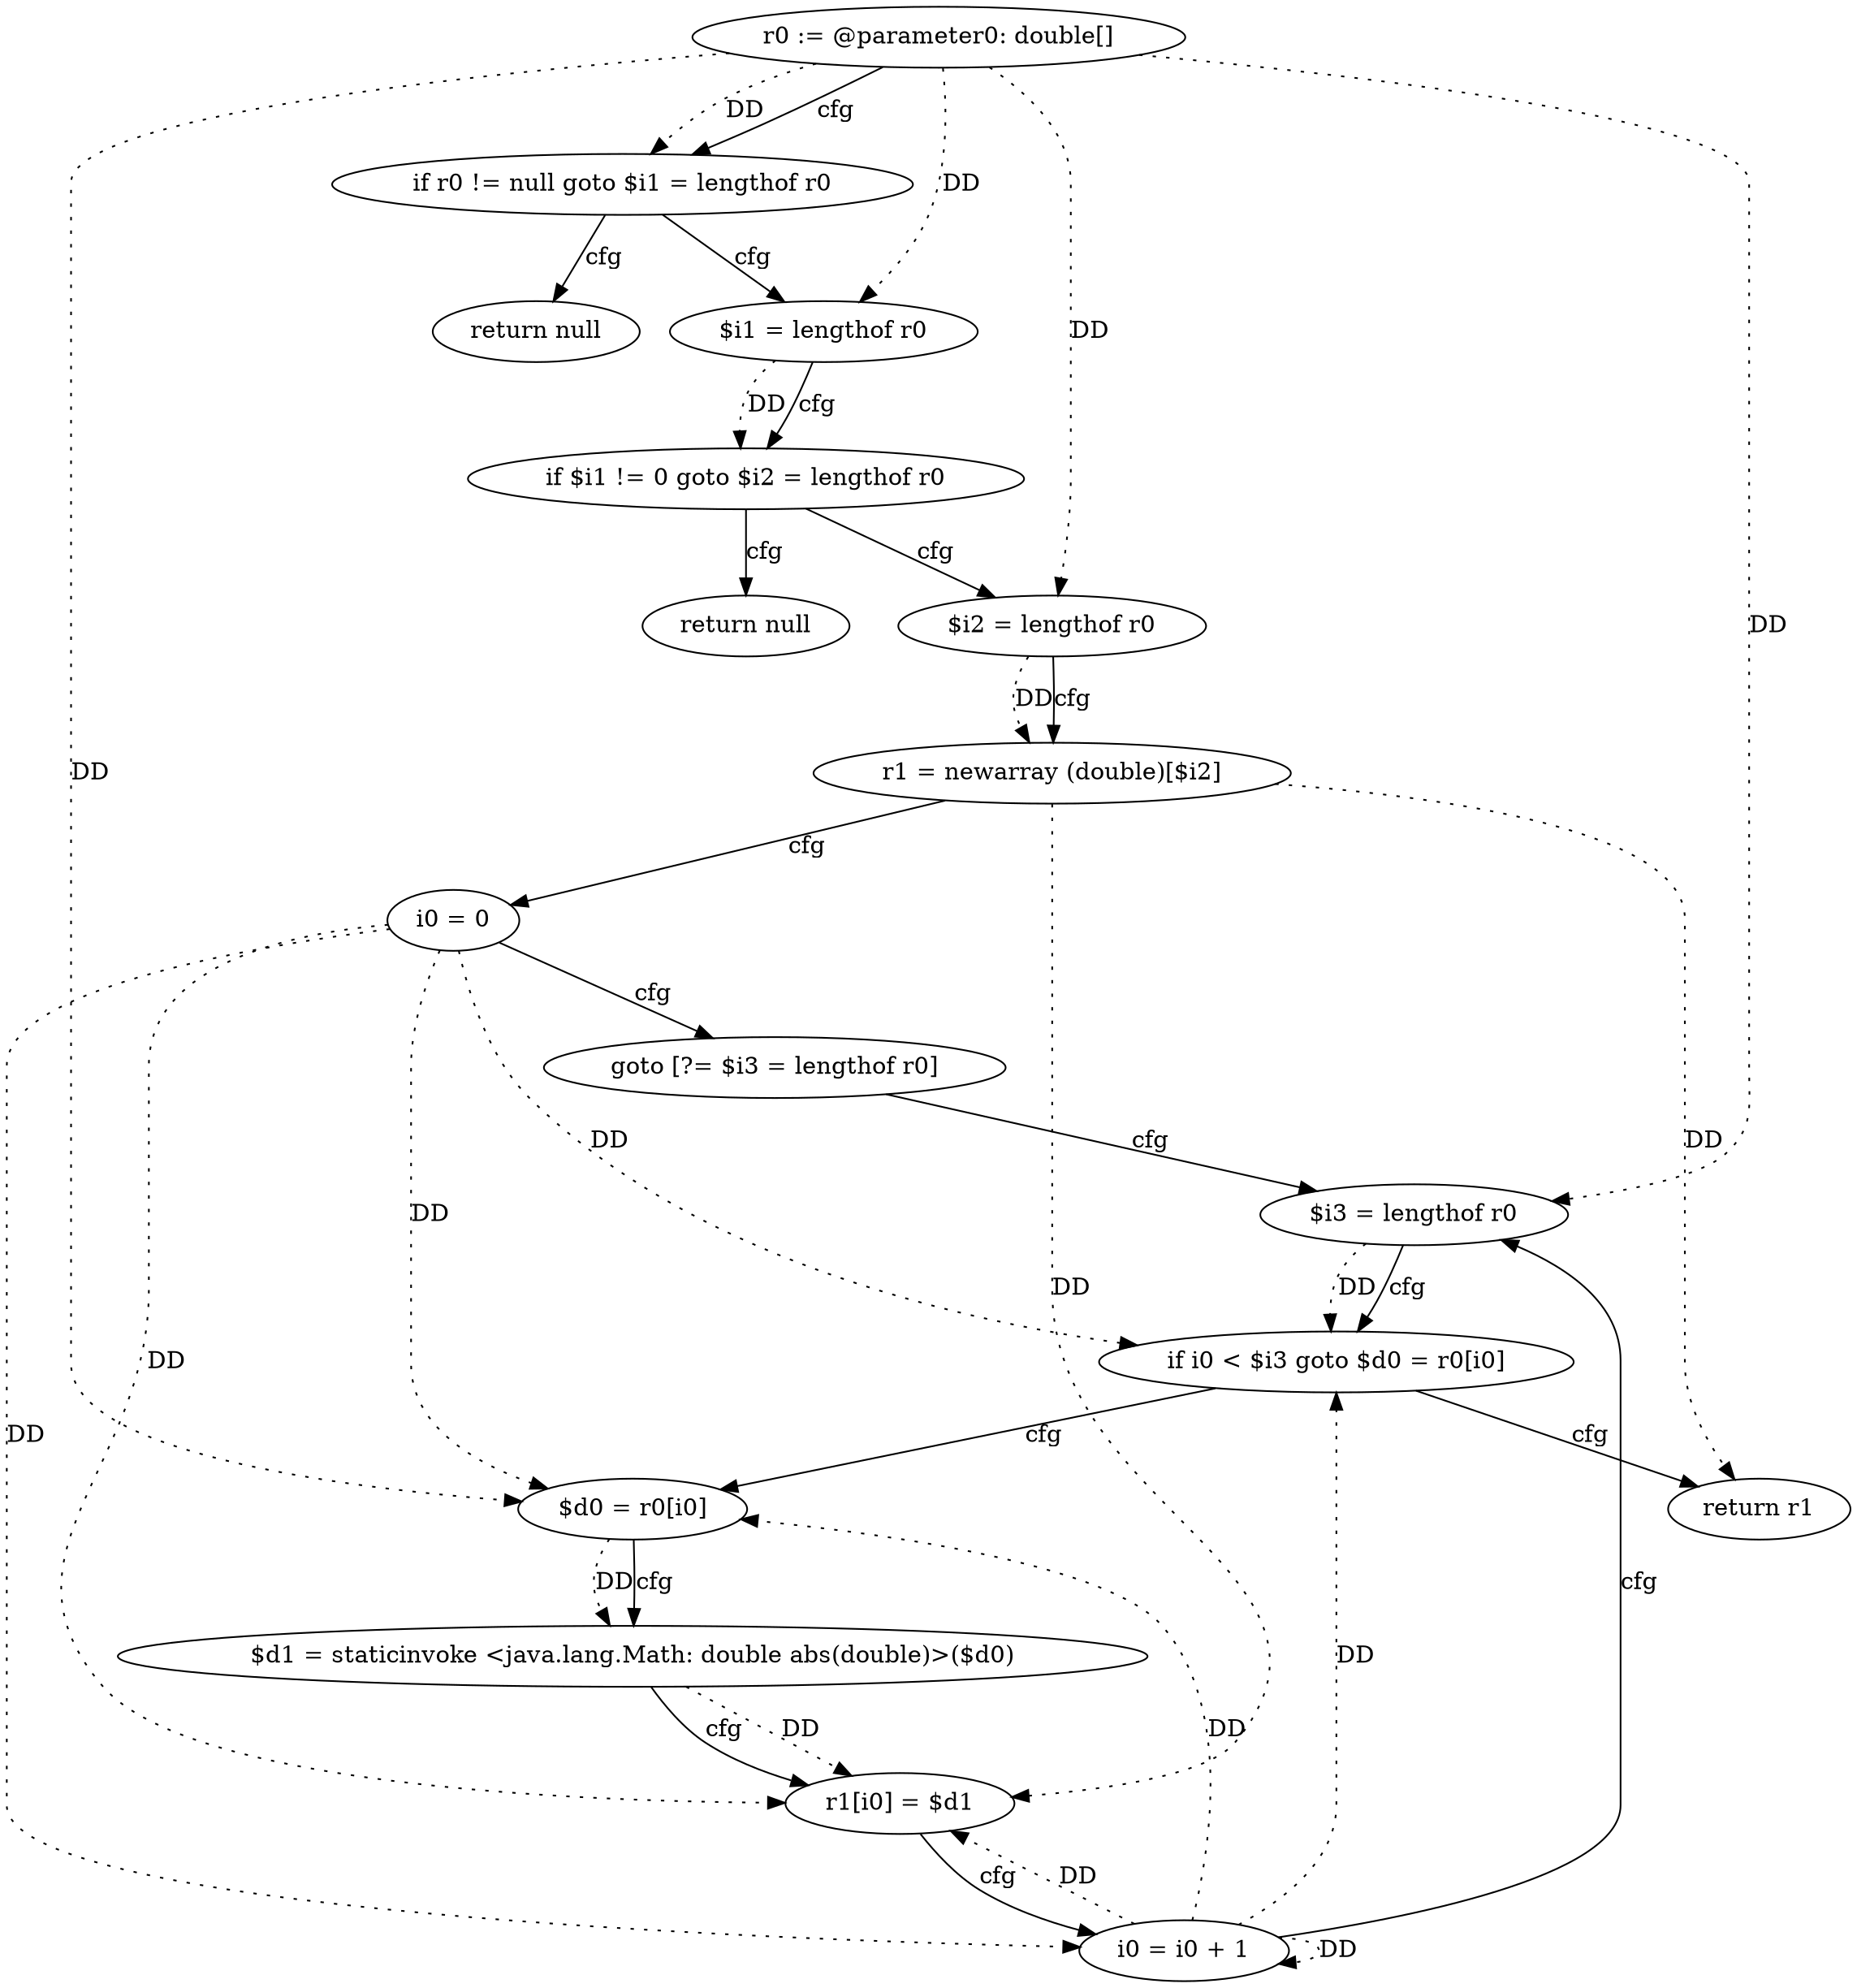 digraph "calculateAbsoluteDifferences" {
    "0" [label="r0 := @parameter0: double[]",];
    "1" [label="if r0 != null goto $i1 = lengthof r0",];
    "2" [label="return null",];
    "3" [label="$i1 = lengthof r0",];
    "4" [label="if $i1 != 0 goto $i2 = lengthof r0",];
    "5" [label="return null",];
    "6" [label="$i2 = lengthof r0",];
    "7" [label="r1 = newarray (double)[$i2]",];
    "8" [label="i0 = 0",];
    "9" [label="goto [?= $i3 = lengthof r0]",];
    "10" [label="$d0 = r0[i0]",];
    "11" [label="$d1 = staticinvoke <java.lang.Math: double abs(double)>($d0)",];
    "12" [label="r1[i0] = $d1",];
    "13" [label="i0 = i0 + 1",];
    "14" [label="$i3 = lengthof r0",];
    "15" [label="if i0 < $i3 goto $d0 = r0[i0]",];
    "16" [label="return r1",];
    "0"->"1" [label="DD",style=dotted,];
    "0"->"3" [label="DD",style=dotted,];
    "0"->"6" [label="DD",style=dotted,];
    "0"->"10" [label="DD",style=dotted,];
    "0"->"14" [label="DD",style=dotted,];
    "3"->"4" [label="DD",style=dotted,];
    "6"->"7" [label="DD",style=dotted,];
    "7"->"12" [label="DD",style=dotted,];
    "7"->"16" [label="DD",style=dotted,];
    "8"->"10" [label="DD",style=dotted,];
    "8"->"12" [label="DD",style=dotted,];
    "8"->"13" [label="DD",style=dotted,];
    "8"->"15" [label="DD",style=dotted,];
    "10"->"11" [label="DD",style=dotted,];
    "11"->"12" [label="DD",style=dotted,];
    "13"->"10" [label="DD",style=dotted,];
    "13"->"12" [label="DD",style=dotted,];
    "13"->"13" [label="DD",style=dotted,];
    "13"->"15" [label="DD",style=dotted,];
    "14"->"15" [label="DD",style=dotted,];
    "0"->"1" [label="cfg",];
    "1"->"2" [label="cfg",];
    "1"->"3" [label="cfg",];
    "3"->"4" [label="cfg",];
    "4"->"5" [label="cfg",];
    "4"->"6" [label="cfg",];
    "6"->"7" [label="cfg",];
    "7"->"8" [label="cfg",];
    "8"->"9" [label="cfg",];
    "9"->"14" [label="cfg",];
    "10"->"11" [label="cfg",];
    "11"->"12" [label="cfg",];
    "12"->"13" [label="cfg",];
    "13"->"14" [label="cfg",];
    "14"->"15" [label="cfg",];
    "15"->"16" [label="cfg",];
    "15"->"10" [label="cfg",];
}
